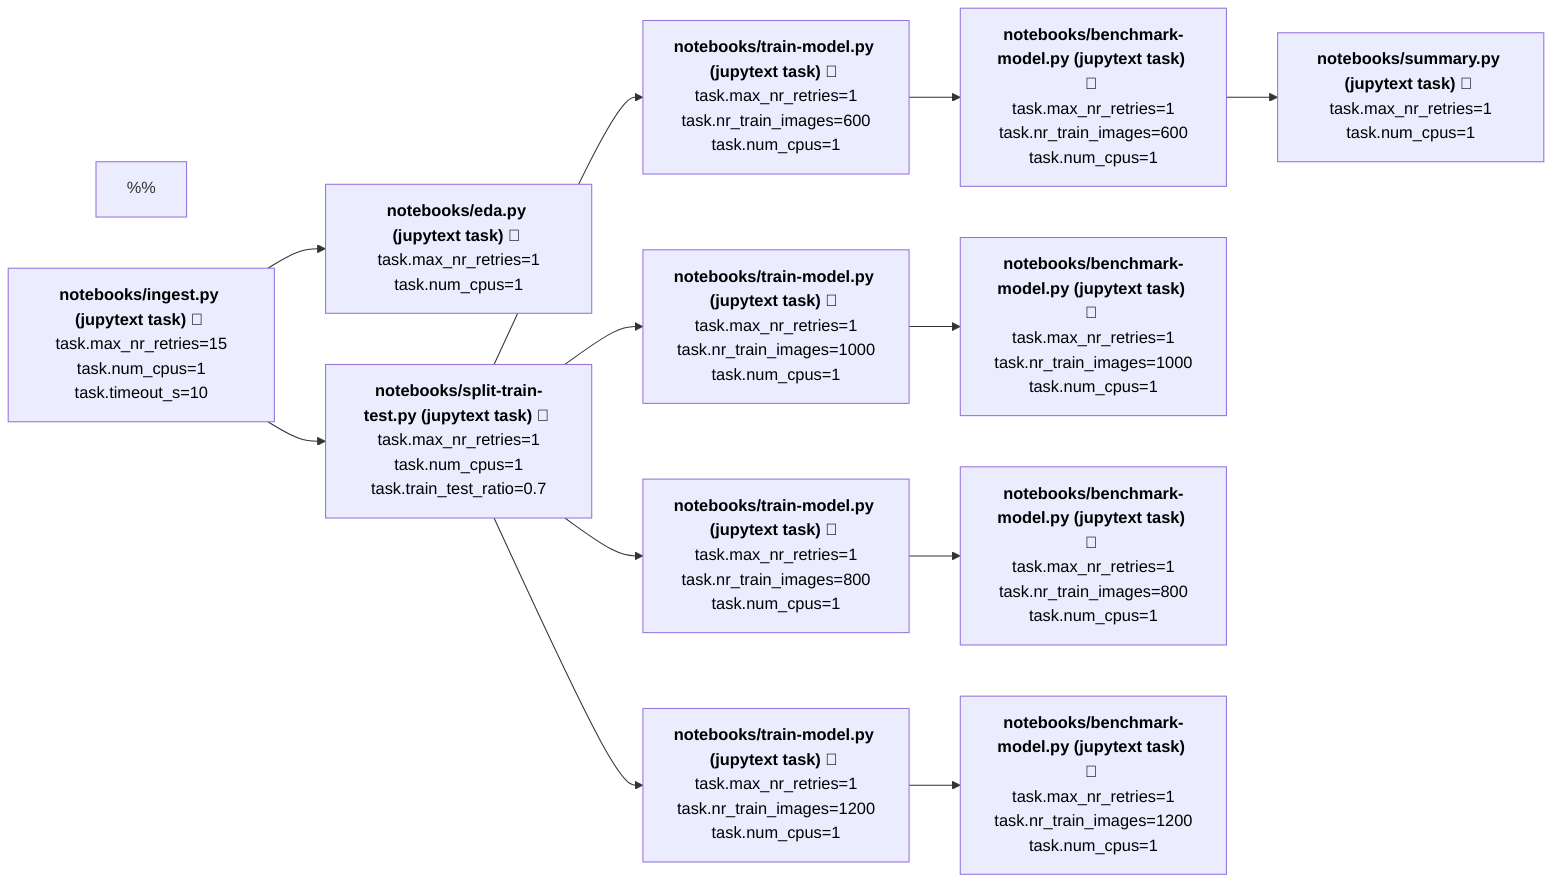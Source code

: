 graph LR
    %% Mermaid input file for drawing task dependencies 
    %% See https://mermaid-js.github.io/mermaid
    %%
    TASK_SPAN_ID_0x172226cefc0a7ef9["<a href='https://matiasdahl.github.io/dev-mnist-digits-demo-pipeline/#/experiments/ingest/runs/0x18ab570e4458e270' style='text-decoration: none; color: black;'><b>notebooks/ingest.py (jupytext task) 🔗</b> <br />task.max_nr_retries=15<br />task.num_cpus=1<br />task.timeout_s=10</a>"]
    TASK_SPAN_ID_0x3e54832de2406000["<a href='https://matiasdahl.github.io/dev-mnist-digits-demo-pipeline/#/experiments/eda/runs/0x40d2a715962a8ee4' style='text-decoration: none; color: black;'><b>notebooks/eda.py (jupytext task) 🔗</b> <br />task.max_nr_retries=1<br />task.num_cpus=1</a>"]
    TASK_SPAN_ID_0x7d5ab05f4916014b["<a href='https://matiasdahl.github.io/dev-mnist-digits-demo-pipeline/#/experiments/split-train-test/runs/0x4773d1bff7744cda' style='text-decoration: none; color: black;'><b>notebooks/split-train-test.py (jupytext task) 🔗</b> <br />task.max_nr_retries=1<br />task.num_cpus=1<br />task.train_test_ratio=0.7</a>"]
    TASK_SPAN_ID_0xcfafbb24744fb7c0["<a href='https://matiasdahl.github.io/dev-mnist-digits-demo-pipeline/#/experiments/train-model/runs/0x6b2e86c9fed0d0b2' style='text-decoration: none; color: black;'><b>notebooks/train-model.py (jupytext task) 🔗</b> <br />task.max_nr_retries=1<br />task.nr_train_images=600<br />task.num_cpus=1</a>"]
    TASK_SPAN_ID_0xe4f88c6b55ff28a7["<a href='https://matiasdahl.github.io/dev-mnist-digits-demo-pipeline/#/experiments/train-model/runs/0x9bca1090ebe2dd4c' style='text-decoration: none; color: black;'><b>notebooks/train-model.py (jupytext task) 🔗</b> <br />task.max_nr_retries=1<br />task.nr_train_images=800<br />task.num_cpus=1</a>"]
    TASK_SPAN_ID_0x61dd6d7cb476a9fd["<a href='https://matiasdahl.github.io/dev-mnist-digits-demo-pipeline/#/experiments/train-model/runs/0xe909179b181a55d3' style='text-decoration: none; color: black;'><b>notebooks/train-model.py (jupytext task) 🔗</b> <br />task.max_nr_retries=1<br />task.nr_train_images=1000<br />task.num_cpus=1</a>"]
    TASK_SPAN_ID_0xb57837fed7cd15d6["<a href='https://matiasdahl.github.io/dev-mnist-digits-demo-pipeline/#/experiments/train-model/runs/0x2d8e9bc30162fb8d' style='text-decoration: none; color: black;'><b>notebooks/train-model.py (jupytext task) 🔗</b> <br />task.max_nr_retries=1<br />task.nr_train_images=1200<br />task.num_cpus=1</a>"]
    TASK_SPAN_ID_0xcc7b9af17b45ce17["<a href='https://matiasdahl.github.io/dev-mnist-digits-demo-pipeline/#/experiments/benchmark-model/runs/0xc6626914437d2d14' style='text-decoration: none; color: black;'><b>notebooks/benchmark-model.py (jupytext task) 🔗</b> <br />task.max_nr_retries=1<br />task.nr_train_images=600<br />task.num_cpus=1</a>"]
    TASK_SPAN_ID_0x24a23e113bbf41d9["<a href='https://matiasdahl.github.io/dev-mnist-digits-demo-pipeline/#/experiments/benchmark-model/runs/0x190125d46c0cb0f1' style='text-decoration: none; color: black;'><b>notebooks/benchmark-model.py (jupytext task) 🔗</b> <br />task.max_nr_retries=1<br />task.nr_train_images=1000<br />task.num_cpus=1</a>"]
    TASK_SPAN_ID_0x67c7ffc7b48e80aa["<a href='https://matiasdahl.github.io/dev-mnist-digits-demo-pipeline/#/experiments/benchmark-model/runs/0xb30550710c5947c5' style='text-decoration: none; color: black;'><b>notebooks/benchmark-model.py (jupytext task) 🔗</b> <br />task.max_nr_retries=1<br />task.nr_train_images=800<br />task.num_cpus=1</a>"]
    TASK_SPAN_ID_0x5ea93b9d20a831cb["<a href='https://matiasdahl.github.io/dev-mnist-digits-demo-pipeline/#/experiments/benchmark-model/runs/0x2a752e00c3240508' style='text-decoration: none; color: black;'><b>notebooks/benchmark-model.py (jupytext task) 🔗</b> <br />task.max_nr_retries=1<br />task.nr_train_images=1200<br />task.num_cpus=1</a>"]
    TASK_SPAN_ID_0xd4dac8c0822e1aad["<a href='https://matiasdahl.github.io/dev-mnist-digits-demo-pipeline/#/experiments/summary/runs/0x96c462ec52a4752b' style='text-decoration: none; color: black;'><b>notebooks/summary.py (jupytext task) 🔗</b> <br />task.max_nr_retries=1<br />task.num_cpus=1</a>"]
    TASK_SPAN_ID_0xb57837fed7cd15d6 --> TASK_SPAN_ID_0x5ea93b9d20a831cb
    TASK_SPAN_ID_0x172226cefc0a7ef9 --> TASK_SPAN_ID_0x3e54832de2406000
    TASK_SPAN_ID_0x7d5ab05f4916014b --> TASK_SPAN_ID_0xb57837fed7cd15d6
    TASK_SPAN_ID_0x172226cefc0a7ef9 --> TASK_SPAN_ID_0x7d5ab05f4916014b
    TASK_SPAN_ID_0x61dd6d7cb476a9fd --> TASK_SPAN_ID_0x24a23e113bbf41d9
    TASK_SPAN_ID_0x7d5ab05f4916014b --> TASK_SPAN_ID_0xe4f88c6b55ff28a7
    TASK_SPAN_ID_0x7d5ab05f4916014b --> TASK_SPAN_ID_0x61dd6d7cb476a9fd
    TASK_SPAN_ID_0x7d5ab05f4916014b --> TASK_SPAN_ID_0xcfafbb24744fb7c0
    TASK_SPAN_ID_0xcc7b9af17b45ce17 --> TASK_SPAN_ID_0xd4dac8c0822e1aad
    TASK_SPAN_ID_0xcfafbb24744fb7c0 --> TASK_SPAN_ID_0xcc7b9af17b45ce17
    TASK_SPAN_ID_0xe4f88c6b55ff28a7 --> TASK_SPAN_ID_0x67c7ffc7b48e80aa